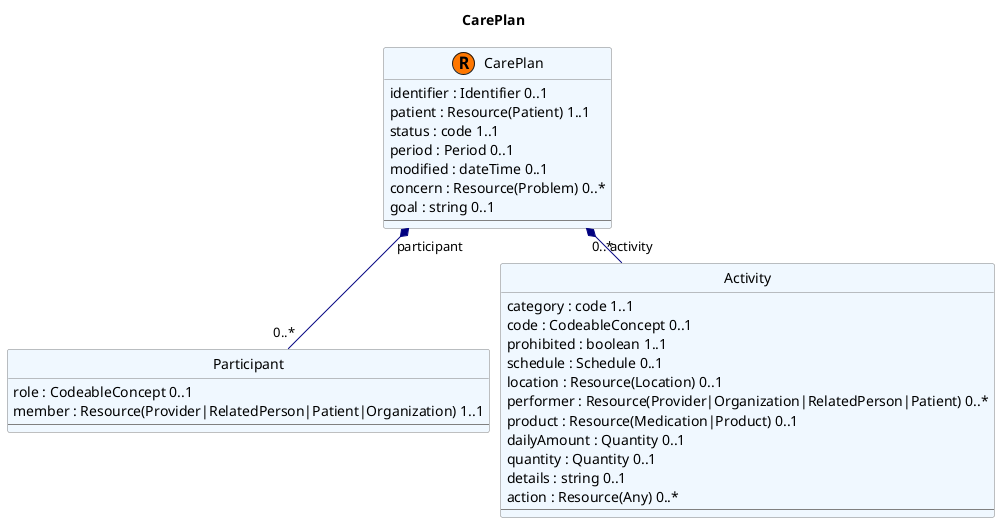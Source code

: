 {
  "sha1": "9ebsu3yjlpoa0uom09alaegnrnqlyea",
  "insertion": {
    "when": "2024-05-30T20:48:21.670Z",
    "user": "plantuml@gmail.com"
  }
}
@startuml
title CarePlan
skinparam nodesep 10
skinparam ranksep 10
skinparam classBackgroundColor Aliceblue

skinparam classBorderColor Gray

skinparam classArrowColor Navy

CarePlan *-- "0..*" Participant : participant
CarePlan *-- "0..*" Activity : activity

class CarePlan << (R, #FF7700) >> {
identifier : Identifier 0..1 [[[careplan-definitions.htm#CarePlan.identifier]]]
patient : Resource(Patient) 1..1 [[[careplan-definitions.htm#CarePlan.patient]]]
status : code 1..1 [[[careplan-definitions.htm#CarePlan.status]]]
period : Period 0..1 [[[careplan-definitions.htm#CarePlan.period]]]
modified : dateTime 0..1 [[[careplan-definitions.htm#CarePlan.modified]]]
concern : Resource(Problem) 0..* [[[careplan-definitions.htm#CarePlan.concern]]]
goal : string 0..1 [[[careplan-definitions.htm#CarePlan.goal]]]
--
}
url of CarePlan is [[careplan-definitions.htm#CarePlan]]

class Participant << (E, Aliceblue ) >> {
role : CodeableConcept 0..1 [[[careplan-definitions.htm#CarePlan.participant.role]]]
member : Resource(Provider|RelatedPerson|Patient|Organization) 1..1 [[[careplan-definitions.htm#CarePlan.participant.member]]]
--
}
url of Participant is [[careplan-definitions.htm#CarePlan.participant]]

class Activity << (E, Aliceblue ) >> {
category : code 1..1 [[[careplan-definitions.htm#CarePlan.activity.category]]]
code : CodeableConcept 0..1 [[[careplan-definitions.htm#CarePlan.activity.code]]]
prohibited : boolean 1..1 [[[careplan-definitions.htm#CarePlan.activity.prohibited]]]
schedule : Schedule 0..1 [[[careplan-definitions.htm#CarePlan.activity.schedule]]]
location : Resource(Location) 0..1 [[[careplan-definitions.htm#CarePlan.activity.location]]]
performer : Resource(Provider|Organization|RelatedPerson|Patient) 0..* [[[careplan-definitions.htm#CarePlan.activity.performer]]]
product : Resource(Medication|Product) 0..1 [[[careplan-definitions.htm#CarePlan.activity.product]]]
dailyAmount : Quantity 0..1 [[[careplan-definitions.htm#CarePlan.activity.dailyAmount]]]
quantity : Quantity 0..1 [[[careplan-definitions.htm#CarePlan.activity.quantity]]]
details : string 0..1 [[[careplan-definitions.htm#CarePlan.activity.details]]]
action : Resource(Any) 0..* [[[careplan-definitions.htm#CarePlan.activity.action]]]
--
}
url of Activity is [[careplan-definitions.htm#CarePlan.activity]]

hide methods
hide Participant circle
hide Activity circle
@enduml
